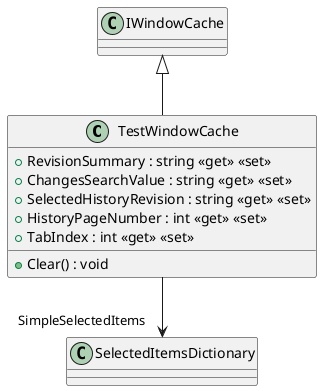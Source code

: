 @startuml
class TestWindowCache {
    + Clear() : void
    + RevisionSummary : string <<get>> <<set>>
    + ChangesSearchValue : string <<get>> <<set>>
    + SelectedHistoryRevision : string <<get>> <<set>>
    + HistoryPageNumber : int <<get>> <<set>>
    + TabIndex : int <<get>> <<set>>
}
IWindowCache <|-- TestWindowCache
TestWindowCache --> "SimpleSelectedItems" SelectedItemsDictionary
@enduml
